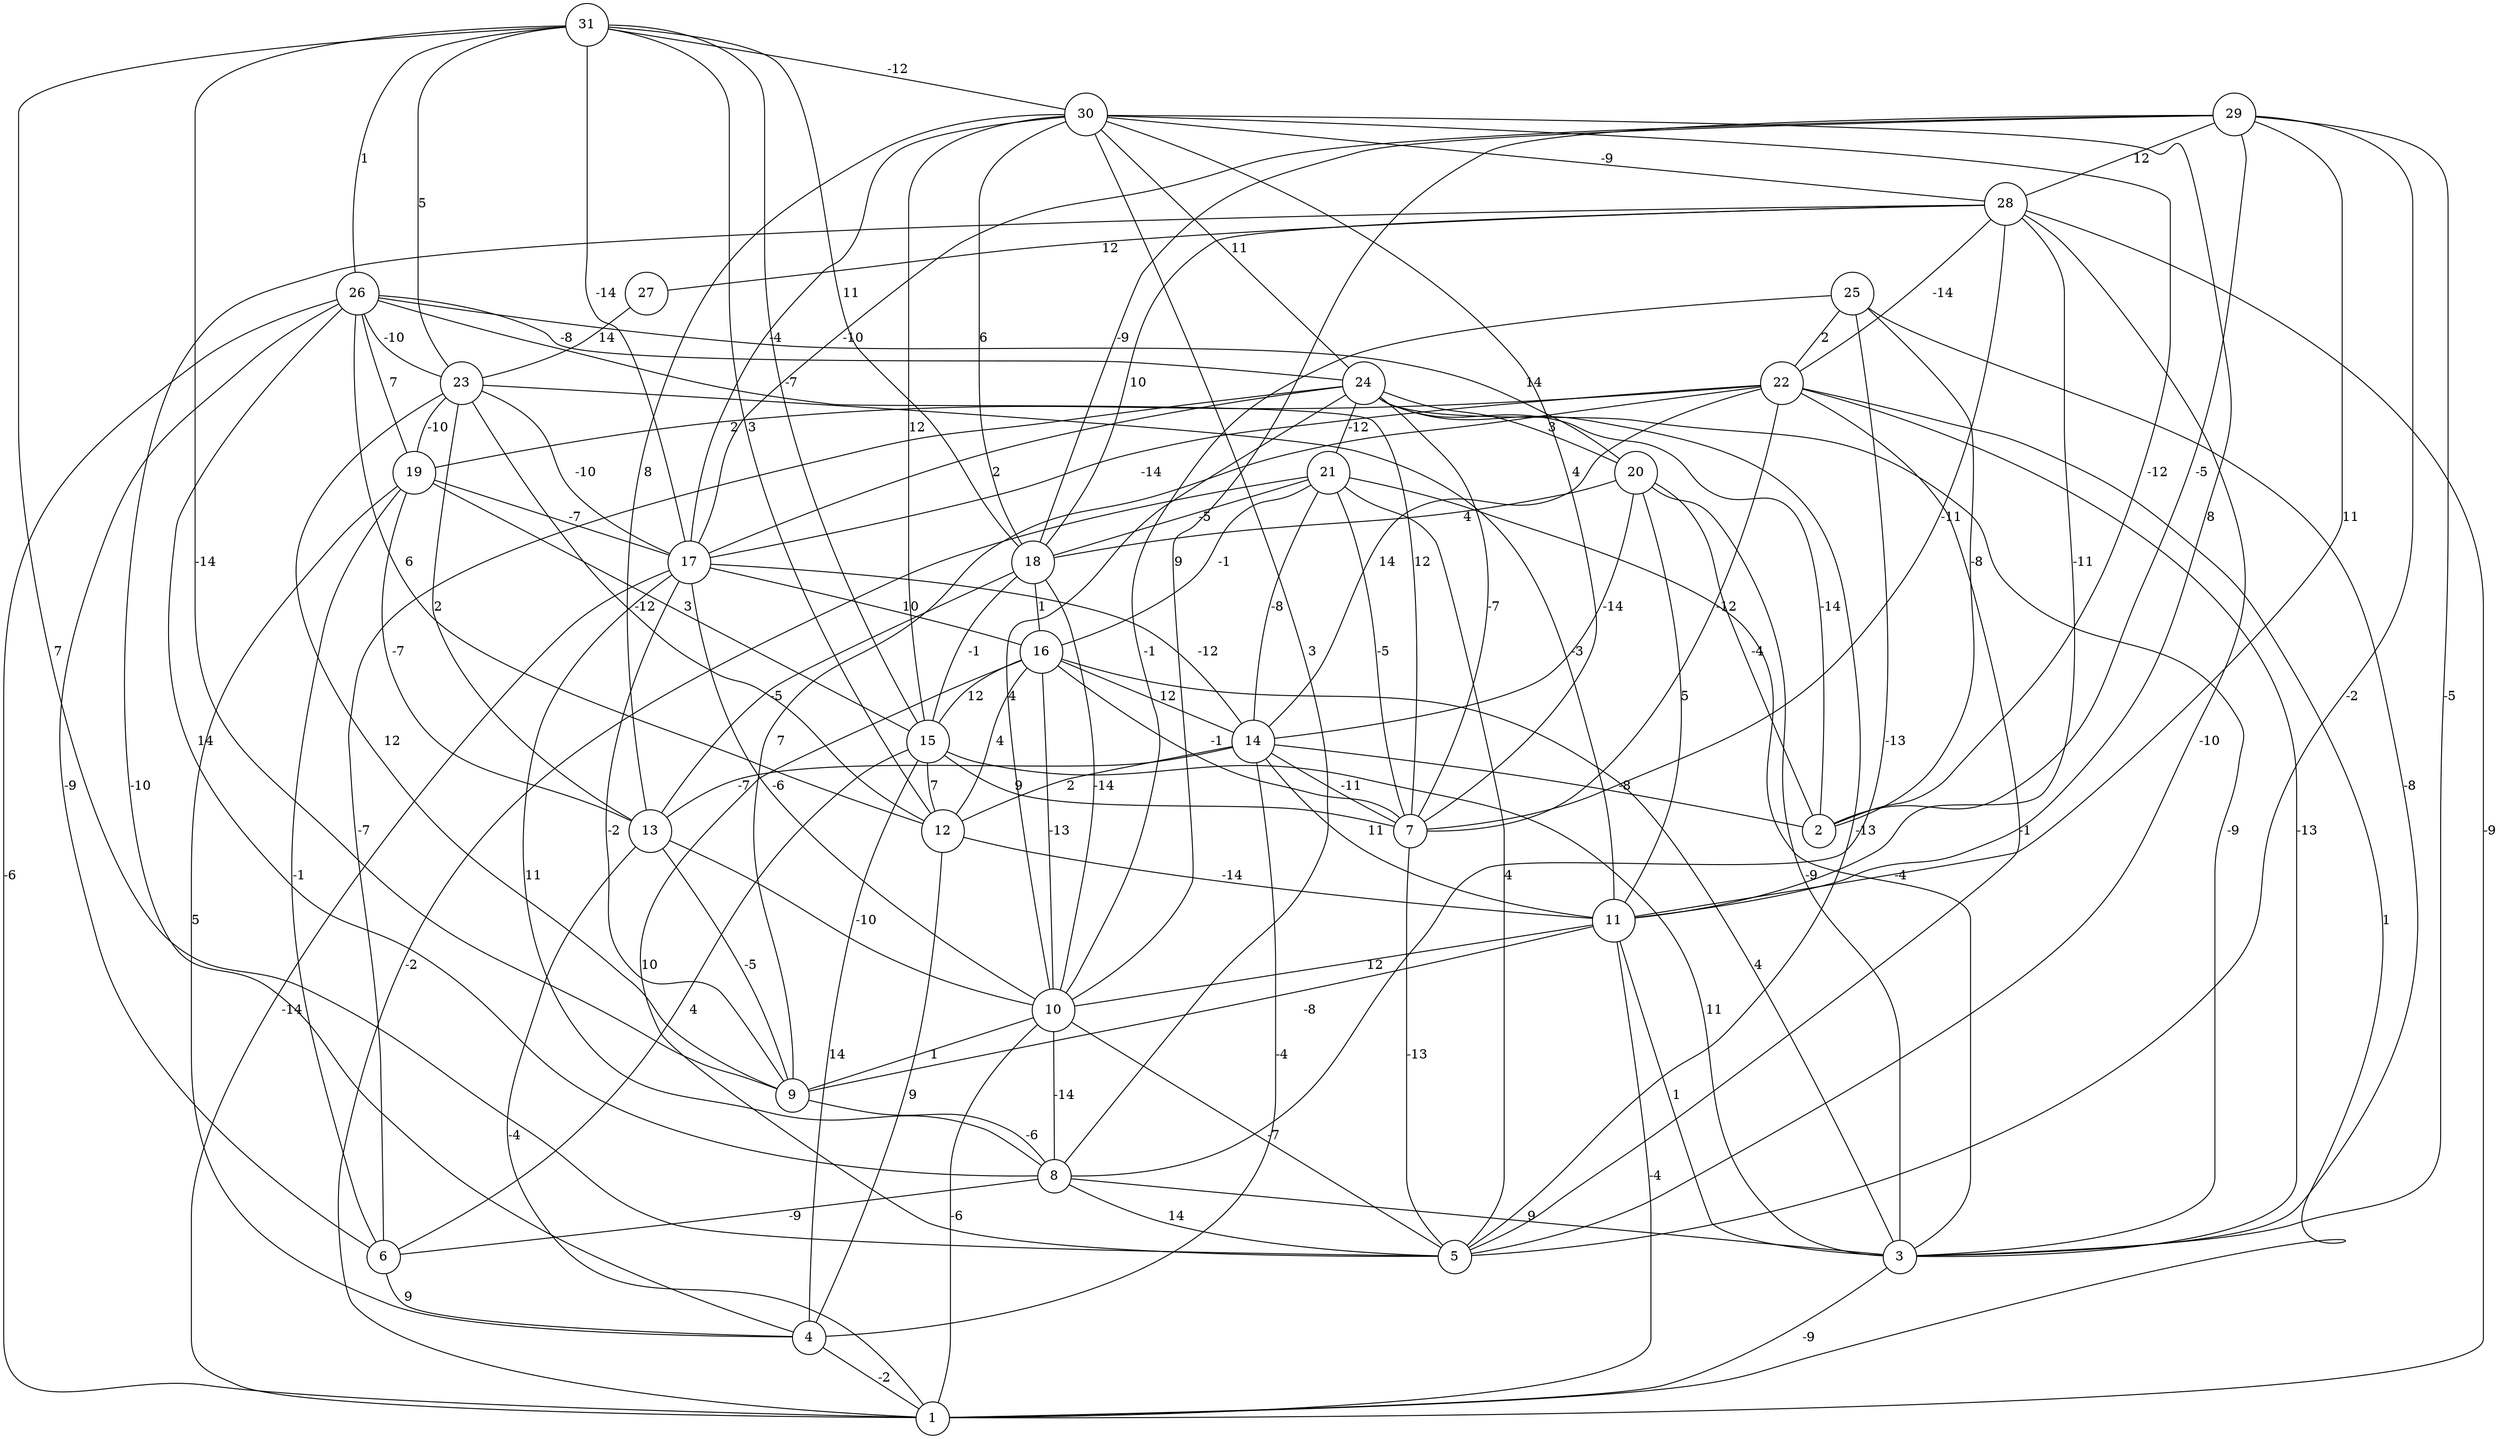 graph { 
	 fontname="Helvetica,Arial,sans-serif" 
	 node [shape = circle]; 
	 31 -- 5 [label = "7"];
	 31 -- 9 [label = "-14"];
	 31 -- 12 [label = "3"];
	 31 -- 15 [label = "-7"];
	 31 -- 17 [label = "-14"];
	 31 -- 18 [label = "11"];
	 31 -- 23 [label = "5"];
	 31 -- 26 [label = "1"];
	 31 -- 30 [label = "-12"];
	 30 -- 2 [label = "-12"];
	 30 -- 7 [label = "4"];
	 30 -- 8 [label = "3"];
	 30 -- 11 [label = "8"];
	 30 -- 13 [label = "8"];
	 30 -- 15 [label = "12"];
	 30 -- 17 [label = "-4"];
	 30 -- 18 [label = "6"];
	 30 -- 24 [label = "11"];
	 30 -- 28 [label = "-9"];
	 29 -- 2 [label = "-5"];
	 29 -- 3 [label = "-5"];
	 29 -- 5 [label = "-2"];
	 29 -- 10 [label = "9"];
	 29 -- 11 [label = "11"];
	 29 -- 17 [label = "-10"];
	 29 -- 18 [label = "-9"];
	 29 -- 28 [label = "12"];
	 28 -- 1 [label = "-9"];
	 28 -- 4 [label = "-10"];
	 28 -- 5 [label = "-10"];
	 28 -- 7 [label = "-11"];
	 28 -- 11 [label = "-11"];
	 28 -- 18 [label = "10"];
	 28 -- 22 [label = "-14"];
	 28 -- 27 [label = "12"];
	 27 -- 23 [label = "14"];
	 26 -- 1 [label = "-6"];
	 26 -- 6 [label = "-9"];
	 26 -- 7 [label = "12"];
	 26 -- 8 [label = "14"];
	 26 -- 12 [label = "6"];
	 26 -- 19 [label = "7"];
	 26 -- 20 [label = "14"];
	 26 -- 23 [label = "-10"];
	 26 -- 24 [label = "-8"];
	 25 -- 2 [label = "-8"];
	 25 -- 3 [label = "-8"];
	 25 -- 8 [label = "-13"];
	 25 -- 10 [label = "-1"];
	 25 -- 22 [label = "2"];
	 24 -- 2 [label = "-14"];
	 24 -- 3 [label = "-9"];
	 24 -- 5 [label = "-13"];
	 24 -- 6 [label = "-7"];
	 24 -- 7 [label = "-7"];
	 24 -- 10 [label = "4"];
	 24 -- 17 [label = "2"];
	 24 -- 20 [label = "3"];
	 24 -- 21 [label = "-12"];
	 23 -- 9 [label = "12"];
	 23 -- 11 [label = "-3"];
	 23 -- 12 [label = "-12"];
	 23 -- 13 [label = "2"];
	 23 -- 17 [label = "-10"];
	 23 -- 19 [label = "-10"];
	 22 -- 1 [label = "1"];
	 22 -- 3 [label = "-13"];
	 22 -- 5 [label = "-1"];
	 22 -- 7 [label = "-12"];
	 22 -- 9 [label = "7"];
	 22 -- 14 [label = "14"];
	 22 -- 17 [label = "-14"];
	 22 -- 19 [label = "2"];
	 21 -- 1 [label = "-2"];
	 21 -- 3 [label = "-4"];
	 21 -- 5 [label = "4"];
	 21 -- 7 [label = "-5"];
	 21 -- 14 [label = "-8"];
	 21 -- 16 [label = "-1"];
	 21 -- 18 [label = "-5"];
	 20 -- 2 [label = "-4"];
	 20 -- 3 [label = "-9"];
	 20 -- 11 [label = "5"];
	 20 -- 14 [label = "-14"];
	 20 -- 18 [label = "4"];
	 19 -- 4 [label = "5"];
	 19 -- 6 [label = "-1"];
	 19 -- 13 [label = "-7"];
	 19 -- 15 [label = "3"];
	 19 -- 17 [label = "-7"];
	 18 -- 10 [label = "-14"];
	 18 -- 13 [label = "-5"];
	 18 -- 15 [label = "-1"];
	 18 -- 16 [label = "1"];
	 17 -- 1 [label = "-14"];
	 17 -- 8 [label = "11"];
	 17 -- 9 [label = "-2"];
	 17 -- 10 [label = "-6"];
	 17 -- 14 [label = "-12"];
	 17 -- 16 [label = "10"];
	 16 -- 3 [label = "4"];
	 16 -- 5 [label = "10"];
	 16 -- 7 [label = "-1"];
	 16 -- 10 [label = "-13"];
	 16 -- 12 [label = "4"];
	 16 -- 14 [label = "12"];
	 16 -- 15 [label = "12"];
	 15 -- 3 [label = "11"];
	 15 -- 4 [label = "14"];
	 15 -- 6 [label = "4"];
	 15 -- 7 [label = "9"];
	 15 -- 12 [label = "7"];
	 14 -- 2 [label = "-8"];
	 14 -- 4 [label = "-4"];
	 14 -- 7 [label = "-11"];
	 14 -- 11 [label = "11"];
	 14 -- 12 [label = "2"];
	 14 -- 13 [label = "-7"];
	 13 -- 1 [label = "-4"];
	 13 -- 9 [label = "-5"];
	 13 -- 10 [label = "-10"];
	 12 -- 4 [label = "9"];
	 12 -- 11 [label = "-14"];
	 11 -- 1 [label = "-4"];
	 11 -- 3 [label = "1"];
	 11 -- 9 [label = "-8"];
	 11 -- 10 [label = "12"];
	 10 -- 1 [label = "-6"];
	 10 -- 5 [label = "-7"];
	 10 -- 8 [label = "-14"];
	 10 -- 9 [label = "1"];
	 9 -- 8 [label = "-6"];
	 8 -- 3 [label = "9"];
	 8 -- 5 [label = "14"];
	 8 -- 6 [label = "-9"];
	 7 -- 5 [label = "-13"];
	 6 -- 4 [label = "9"];
	 4 -- 1 [label = "-2"];
	 3 -- 1 [label = "-9"];
	 1;
	 2;
	 3;
	 4;
	 5;
	 6;
	 7;
	 8;
	 9;
	 10;
	 11;
	 12;
	 13;
	 14;
	 15;
	 16;
	 17;
	 18;
	 19;
	 20;
	 21;
	 22;
	 23;
	 24;
	 25;
	 26;
	 27;
	 28;
	 29;
	 30;
	 31;
}
